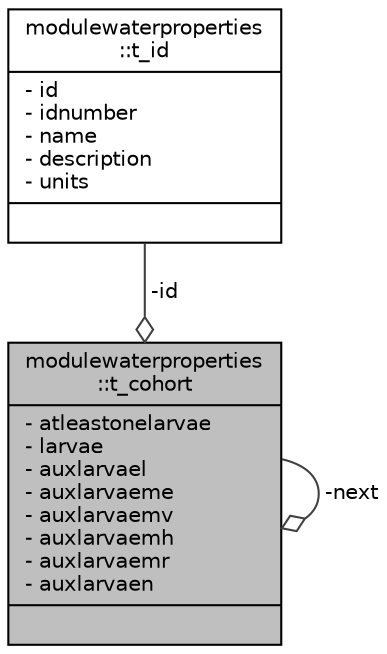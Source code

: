 digraph "modulewaterproperties::t_cohort"
{
 // LATEX_PDF_SIZE
  edge [fontname="Helvetica",fontsize="10",labelfontname="Helvetica",labelfontsize="10"];
  node [fontname="Helvetica",fontsize="10",shape=record];
  Node1 [label="{modulewaterproperties\l::t_cohort\n|- atleastonelarvae\l- larvae\l- auxlarvael\l- auxlarvaeme\l- auxlarvaemv\l- auxlarvaemh\l- auxlarvaemr\l- auxlarvaen\l|}",height=0.2,width=0.4,color="black", fillcolor="grey75", style="filled", fontcolor="black",tooltip=" "];
  Node2 -> Node1 [color="grey25",fontsize="10",style="solid",label=" -id" ,arrowhead="odiamond",fontname="Helvetica"];
  Node2 [label="{modulewaterproperties\l::t_id\n|- id\l- idnumber\l- name\l- description\l- units\l|}",height=0.2,width=0.4,color="black", fillcolor="white", style="filled",URL="$structmodulewaterproperties_1_1t__id.html",tooltip=" "];
  Node1 -> Node1 [color="grey25",fontsize="10",style="solid",label=" -next" ,arrowhead="odiamond",fontname="Helvetica"];
}
